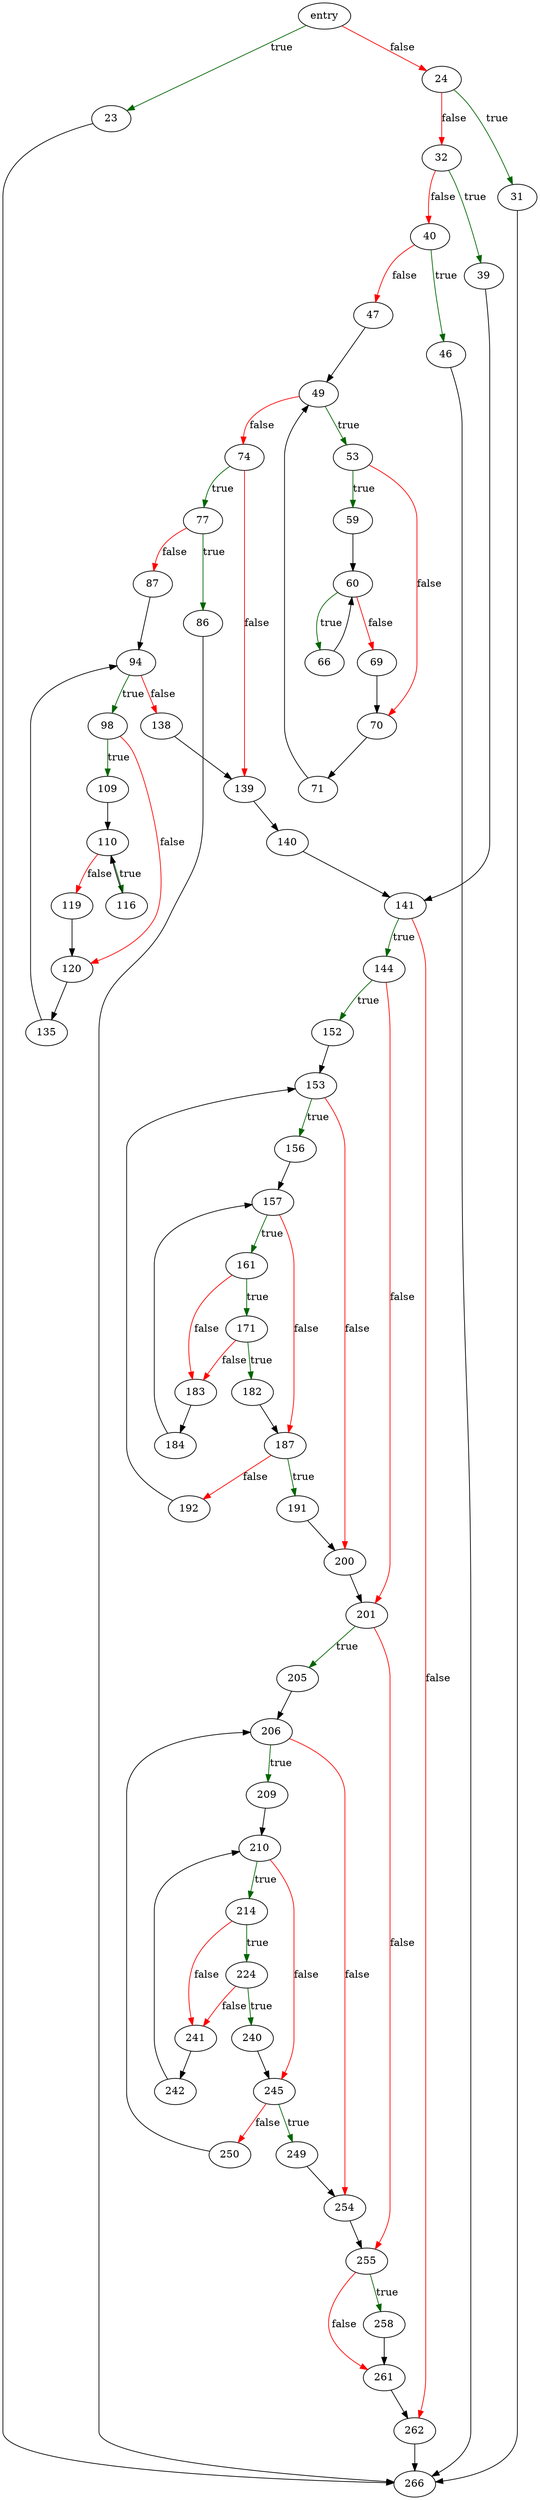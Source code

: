 digraph "trimFunc" {
	// Node definitions.
	3 [label=entry];
	23;
	24;
	31;
	32;
	39;
	40;
	46;
	47;
	49;
	53;
	59;
	60;
	66;
	69;
	70;
	71;
	74;
	77;
	86;
	87;
	94;
	98;
	109;
	110;
	116;
	119;
	120;
	135;
	138;
	139;
	140;
	141;
	144;
	152;
	153;
	156;
	157;
	161;
	171;
	182;
	183;
	184;
	187;
	191;
	192;
	200;
	201;
	205;
	206;
	209;
	210;
	214;
	224;
	240;
	241;
	242;
	245;
	249;
	250;
	254;
	255;
	258;
	261;
	262;
	266;

	// Edge definitions.
	3 -> 23 [
		color=darkgreen
		label=true
	];
	3 -> 24 [
		color=red
		label=false
	];
	23 -> 266;
	24 -> 31 [
		color=darkgreen
		label=true
	];
	24 -> 32 [
		color=red
		label=false
	];
	31 -> 266;
	32 -> 39 [
		color=darkgreen
		label=true
	];
	32 -> 40 [
		color=red
		label=false
	];
	39 -> 141;
	40 -> 46 [
		color=darkgreen
		label=true
	];
	40 -> 47 [
		color=red
		label=false
	];
	46 -> 266;
	47 -> 49;
	49 -> 53 [
		color=darkgreen
		label=true
	];
	49 -> 74 [
		color=red
		label=false
	];
	53 -> 59 [
		color=darkgreen
		label=true
	];
	53 -> 70 [
		color=red
		label=false
	];
	59 -> 60;
	60 -> 66 [
		color=darkgreen
		label=true
	];
	60 -> 69 [
		color=red
		label=false
	];
	66 -> 60;
	69 -> 70;
	70 -> 71;
	71 -> 49;
	74 -> 77 [
		color=darkgreen
		label=true
	];
	74 -> 139 [
		color=red
		label=false
	];
	77 -> 86 [
		color=darkgreen
		label=true
	];
	77 -> 87 [
		color=red
		label=false
	];
	86 -> 266;
	87 -> 94;
	94 -> 98 [
		color=darkgreen
		label=true
	];
	94 -> 138 [
		color=red
		label=false
	];
	98 -> 109 [
		color=darkgreen
		label=true
	];
	98 -> 120 [
		color=red
		label=false
	];
	109 -> 110;
	110 -> 116 [
		color=darkgreen
		label=true
	];
	110 -> 119 [
		color=red
		label=false
	];
	116 -> 110;
	119 -> 120;
	120 -> 135;
	135 -> 94;
	138 -> 139;
	139 -> 140;
	140 -> 141;
	141 -> 144 [
		color=darkgreen
		label=true
	];
	141 -> 262 [
		color=red
		label=false
	];
	144 -> 152 [
		color=darkgreen
		label=true
	];
	144 -> 201 [
		color=red
		label=false
	];
	152 -> 153;
	153 -> 156 [
		color=darkgreen
		label=true
	];
	153 -> 200 [
		color=red
		label=false
	];
	156 -> 157;
	157 -> 161 [
		color=darkgreen
		label=true
	];
	157 -> 187 [
		color=red
		label=false
	];
	161 -> 171 [
		color=darkgreen
		label=true
	];
	161 -> 183 [
		color=red
		label=false
	];
	171 -> 182 [
		color=darkgreen
		label=true
	];
	171 -> 183 [
		color=red
		label=false
	];
	182 -> 187;
	183 -> 184;
	184 -> 157;
	187 -> 191 [
		color=darkgreen
		label=true
	];
	187 -> 192 [
		color=red
		label=false
	];
	191 -> 200;
	192 -> 153;
	200 -> 201;
	201 -> 205 [
		color=darkgreen
		label=true
	];
	201 -> 255 [
		color=red
		label=false
	];
	205 -> 206;
	206 -> 209 [
		color=darkgreen
		label=true
	];
	206 -> 254 [
		color=red
		label=false
	];
	209 -> 210;
	210 -> 214 [
		color=darkgreen
		label=true
	];
	210 -> 245 [
		color=red
		label=false
	];
	214 -> 224 [
		color=darkgreen
		label=true
	];
	214 -> 241 [
		color=red
		label=false
	];
	224 -> 240 [
		color=darkgreen
		label=true
	];
	224 -> 241 [
		color=red
		label=false
	];
	240 -> 245;
	241 -> 242;
	242 -> 210;
	245 -> 249 [
		color=darkgreen
		label=true
	];
	245 -> 250 [
		color=red
		label=false
	];
	249 -> 254;
	250 -> 206;
	254 -> 255;
	255 -> 258 [
		color=darkgreen
		label=true
	];
	255 -> 261 [
		color=red
		label=false
	];
	258 -> 261;
	261 -> 262;
	262 -> 266;
}